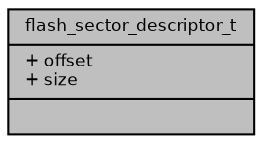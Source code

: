 digraph "flash_sector_descriptor_t"
{
  bgcolor="transparent";
  edge [fontname="Helvetica",fontsize="8",labelfontname="Helvetica",labelfontsize="8"];
  node [fontname="Helvetica",fontsize="8",shape=record];
  Node1 [label="{flash_sector_descriptor_t\n|+ offset\l+ size\l|}",height=0.2,width=0.4,color="black", fillcolor="grey75", style="filled", fontcolor="black"];
}
